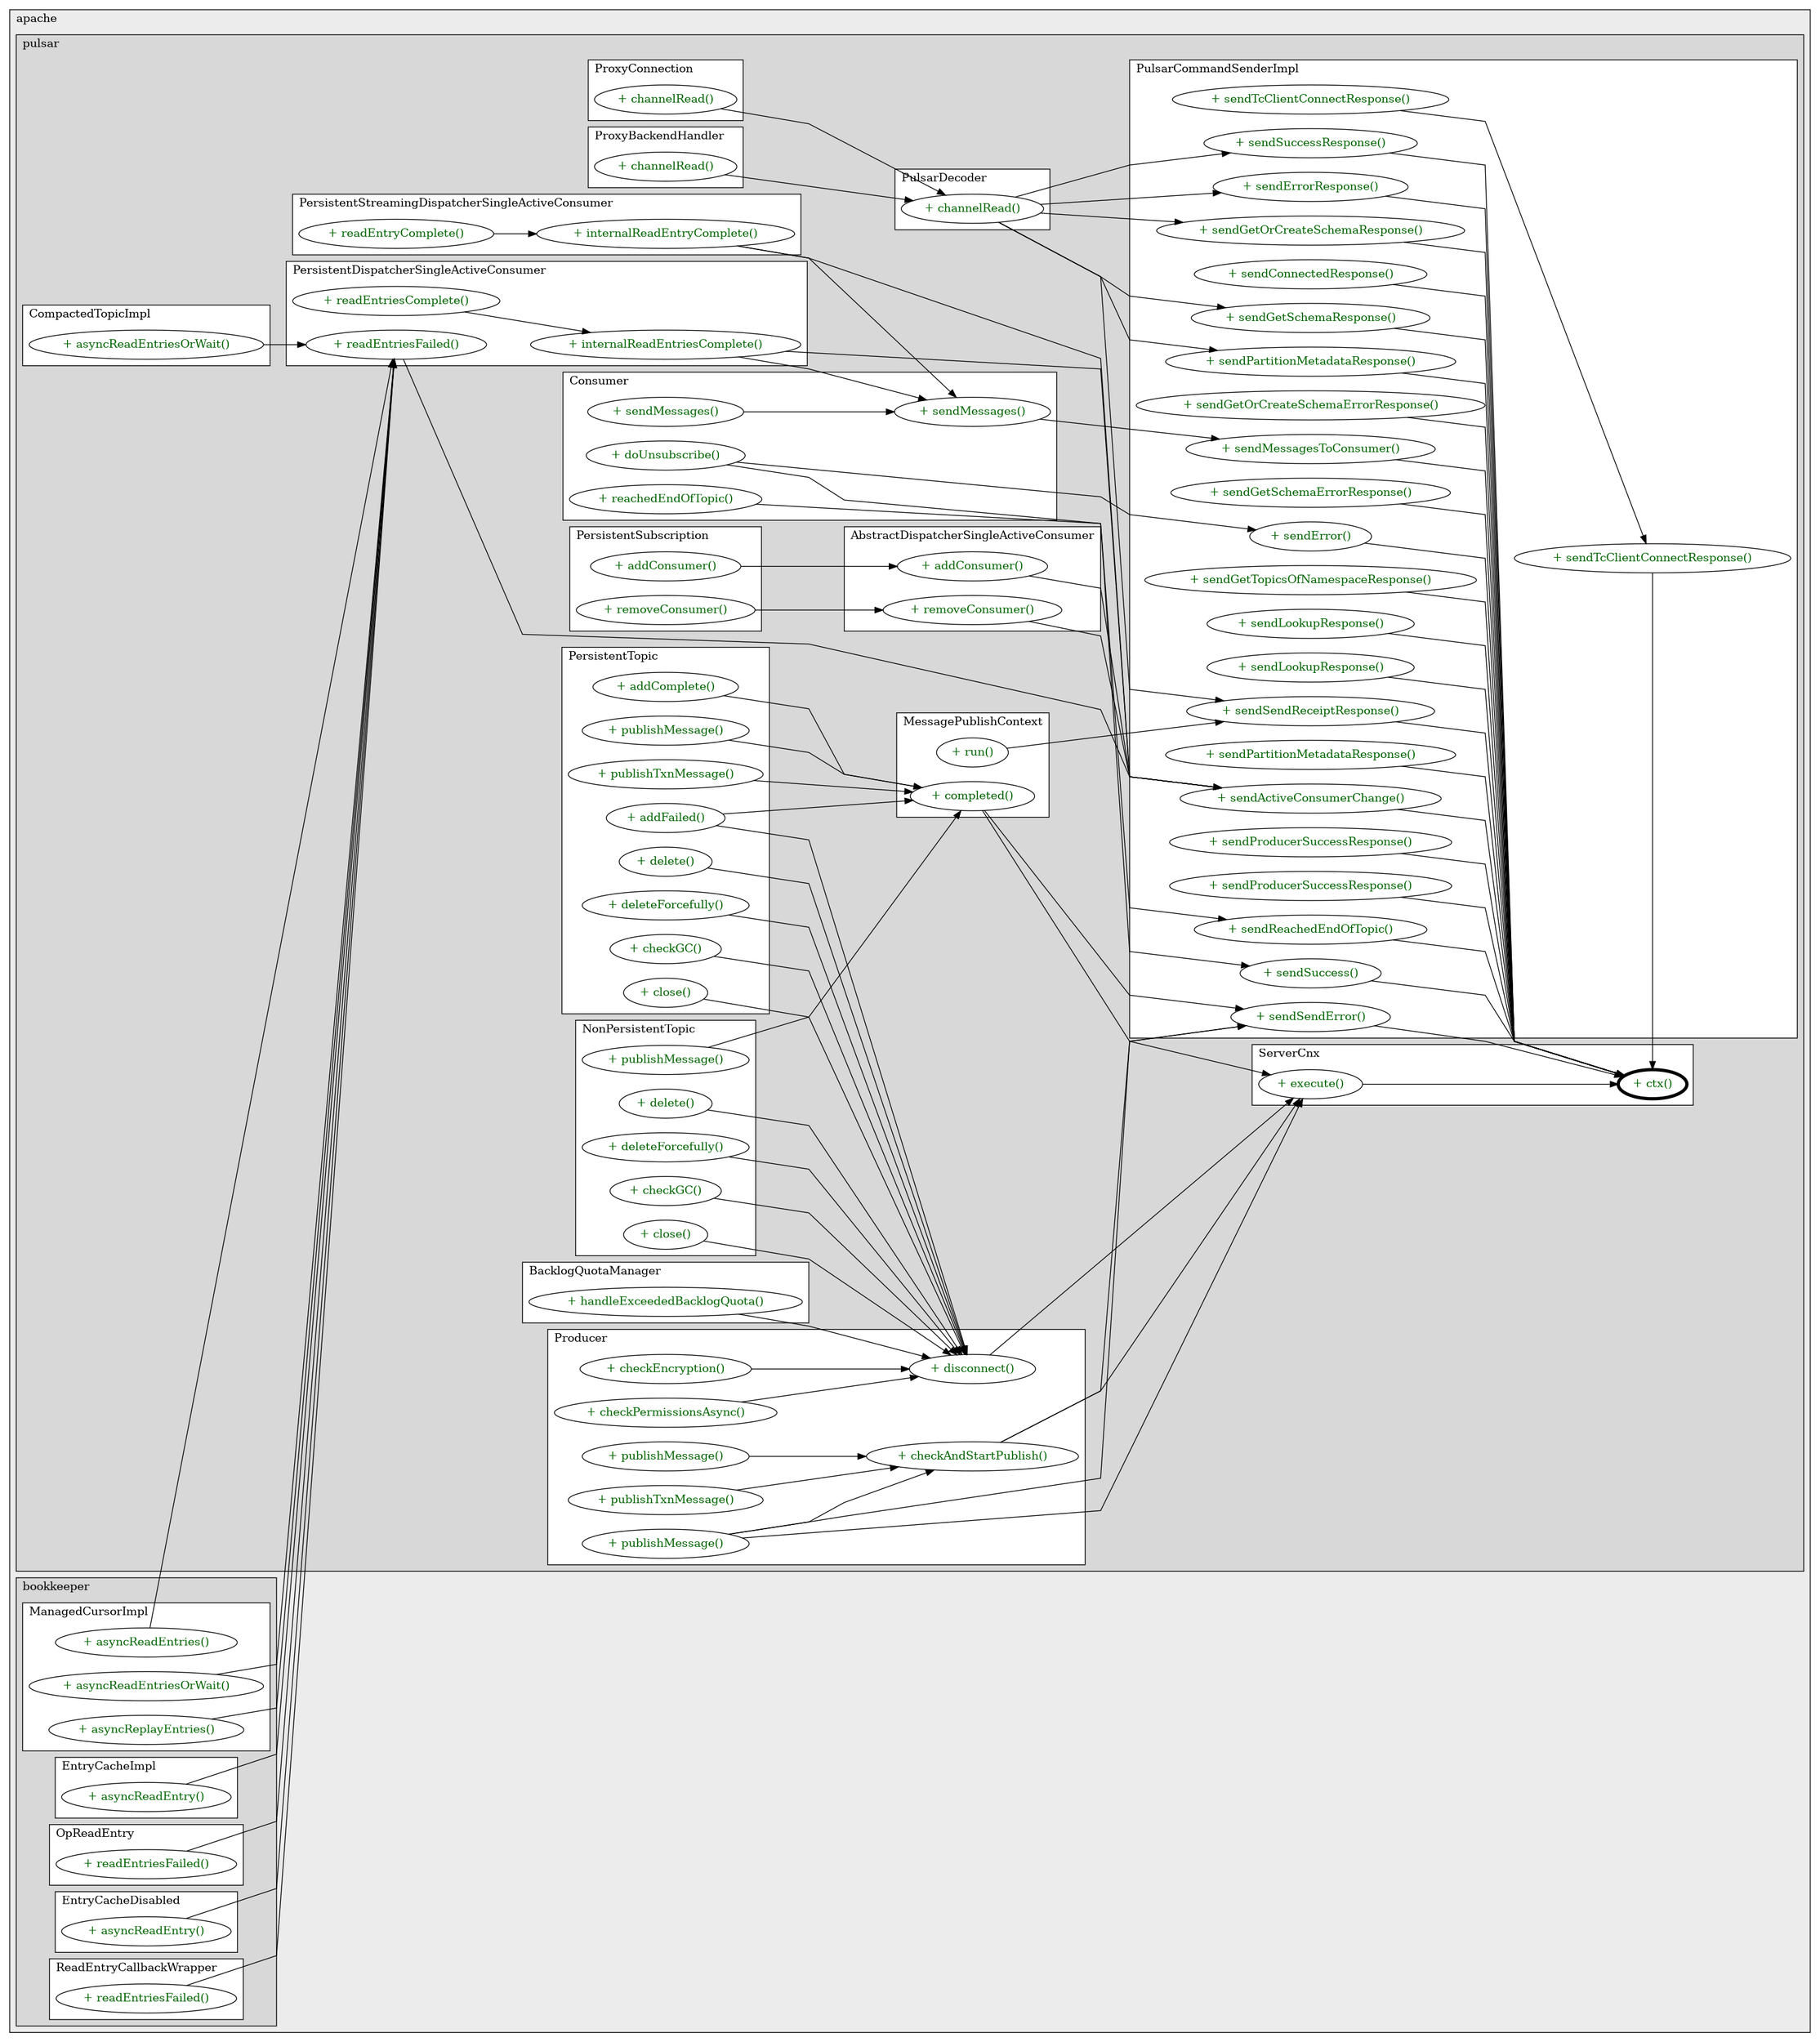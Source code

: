 @startuml

/' diagram meta data start
config=CallConfiguration;
{
  "rootMethod": "org.apache.pulsar.broker.service.ServerCnx#ctx()",
  "projectClassification": {
    "searchMode": "OpenProject", // OpenProject, AllProjects
    "includedProjects": "",
    "pathEndKeywords": "*.impl",
    "isClientPath": "",
    "isClientName": "",
    "isTestPath": "",
    "isTestName": "",
    "isMappingPath": "",
    "isMappingName": "",
    "isDataAccessPath": "",
    "isDataAccessName": "",
    "isDataStructurePath": "",
    "isDataStructureName": "",
    "isInterfaceStructuresPath": "",
    "isInterfaceStructuresName": "",
    "isEntryPointPath": "",
    "isEntryPointName": "",
    "treatFinalFieldsAsMandatory": false
  },
  "graphRestriction": {
    "classPackageExcludeFilter": "",
    "classPackageIncludeFilter": "",
    "classNameExcludeFilter": "",
    "classNameIncludeFilter": "",
    "methodNameExcludeFilter": "",
    "methodNameIncludeFilter": "",
    "removeByInheritance": "", // inheritance/annotation based filtering is done in a second step
    "removeByAnnotation": "",
    "removeByClassPackage": "", // cleanup the graph after inheritance/annotation based filtering is done
    "removeByClassName": "",
    "cutMappings": false,
    "cutEnum": true,
    "cutTests": true,
    "cutClient": true,
    "cutDataAccess": true,
    "cutInterfaceStructures": true,
    "cutDataStructures": true,
    "cutGetterAndSetter": true,
    "cutConstructors": true
  },
  "graphTraversal": {
    "forwardDepth": 3,
    "backwardDepth": 3,
    "classPackageExcludeFilter": "",
    "classPackageIncludeFilter": "",
    "classNameExcludeFilter": "",
    "classNameIncludeFilter": "",
    "methodNameExcludeFilter": "",
    "methodNameIncludeFilter": "",
    "hideMappings": false,
    "hideDataStructures": false,
    "hidePrivateMethods": true,
    "hideInterfaceCalls": true, // indirection: implementation -> interface (is hidden) -> implementation
    "onlyShowApplicationEntryPoints": false, // root node is included
    "useMethodCallsForStructureDiagram": "ForwardOnly" // ForwardOnly, BothDirections, No
  },
  "details": {
    "aggregation": "GroupByClass", // ByClass, GroupByClass, None
    "showMethodParametersTypes": false,
    "showMethodParametersNames": false,
    "showMethodReturnType": false,
    "showPackageLevels": 2,
    "showCallOrder": false,
    "edgeMode": "MethodsOnly", // TypesOnly, MethodsOnly, TypesAndMethods, MethodsAndDirectTypeUsage
    "showDetailedClassStructure": false
  },
  "rootClass": "org.apache.pulsar.broker.service.ServerCnx",
  "extensionCallbackMethod": "" // qualified.class.name#methodName - signature: public static String method(String)
}
diagram meta data end '/



digraph g {
    rankdir="LR"
    splines=polyline
    

'nodes 
subgraph cluster_1411517106 { 
   	label=apache
	labeljust=l
	fillcolor="#ececec"
	style=filled
   
   subgraph cluster_523310109 { 
   	label=pulsar
	labeljust=l
	fillcolor="#d8d8d8"
	style=filled
   
   subgraph cluster_1014604199 { 
   	label=PulsarDecoder
	labeljust=l
	fillcolor=white
	style=filled
   
   PulsarDecoder1070348832XXXchannelRead995363995[
	label="+ channelRead()"
	style=filled
	fillcolor=white
	tooltip="PulsarDecoder

null"
	fontcolor=darkgreen
];
} 

subgraph cluster_1224357303 { 
   	label=Consumer
	labeljust=l
	fillcolor=white
	style=filled
   
   Consumer1718290011XXXdoUnsubscribe3327612[
	label="+ doUnsubscribe()"
	style=filled
	fillcolor=white
	tooltip="Consumer

null"
	fontcolor=darkgreen
];

Consumer1718290011XXXreachedEndOfTopic0[
	label="+ reachedEndOfTopic()"
	style=filled
	fillcolor=white
	tooltip="Consumer

null"
	fontcolor=darkgreen
];

Consumer1718290011XXXsendMessages1093529996[
	label="+ sendMessages()"
	style=filled
	fillcolor=white
	tooltip="Consumer

&#10;  Dispatch a list of entries to the consumer. \<br/\>&#10;  \<b\>It is also responsible to release entries data and recycle entries object.\</b\>&#10; &#10;  @return a SendMessageInfo object that contains the detail of what was sent to consumer&#10; "
	fontcolor=darkgreen
];

Consumer1718290011XXXsendMessages1436037244[
	label="+ sendMessages()"
	style=filled
	fillcolor=white
	tooltip="Consumer

null"
	fontcolor=darkgreen
];
} 

subgraph cluster_1348467880 { 
   	label=NonPersistentTopic
	labeljust=l
	fillcolor=white
	style=filled
   
   NonPersistentTopic442146095XXXcheckGC0[
	label="+ checkGC()"
	style=filled
	fillcolor=white
	tooltip="NonPersistentTopic

null"
	fontcolor=darkgreen
];

NonPersistentTopic442146095XXXclose64711720[
	label="+ close()"
	style=filled
	fillcolor=white
	tooltip="NonPersistentTopic

&#10;  Close this topic - close all producers and subscriptions associated with this topic.&#10; &#10;  @param closeWithoutWaitingClientDisconnect don't wait for client disconnect and forcefully close managed-ledger&#10;  @return Completable future indicating completion of close operation&#10; "
	fontcolor=darkgreen
];

NonPersistentTopic442146095XXXdelete0[
	label="+ delete()"
	style=filled
	fillcolor=white
	tooltip="NonPersistentTopic

null"
	fontcolor=darkgreen
];

NonPersistentTopic442146095XXXdeleteForcefully0[
	label="+ deleteForcefully()"
	style=filled
	fillcolor=white
	tooltip="NonPersistentTopic

&#10;  Forcefully close all producers/consumers/replicators and deletes the topic.&#10; &#10;  @return&#10; "
	fontcolor=darkgreen
];

NonPersistentTopic442146095XXXpublishMessage991694241[
	label="+ publishMessage()"
	style=filled
	fillcolor=white
	tooltip="NonPersistentTopic

null"
	fontcolor=darkgreen
];
} 

subgraph cluster_1388282347 { 
   	label=ProxyBackendHandler
	labeljust=l
	fillcolor=white
	style=filled
   
   ProxyBackendHandler828483243XXXchannelRead995363995[
	label="+ channelRead()"
	style=filled
	fillcolor=white
	tooltip="ProxyBackendHandler

null"
	fontcolor=darkgreen
];
} 

subgraph cluster_1464767387 { 
   	label=CompactedTopicImpl
	labeljust=l
	fillcolor=white
	style=filled
   
   CompactedTopicImpl435643328XXXasyncReadEntriesOrWait2035996903[
	label="+ asyncReadEntriesOrWait()"
	style=filled
	fillcolor=white
	tooltip="CompactedTopicImpl

null"
	fontcolor=darkgreen
];
} 

subgraph cluster_1579858382 { 
   	label=PersistentStreamingDispatcherSingleActiveConsumer
	labeljust=l
	fillcolor=white
	style=filled
   
   PersistentStreamingDispatcherSingleActiveConsumer1101090806XXXinternalReadEntryComplete274903556[
	label="+ internalReadEntryComplete()"
	style=filled
	fillcolor=white
	tooltip="PersistentStreamingDispatcherSingleActiveConsumer

null"
	fontcolor=darkgreen
];

PersistentStreamingDispatcherSingleActiveConsumer1101090806XXXreadEntryComplete274903556[
	label="+ readEntryComplete()"
	style=filled
	fillcolor=white
	tooltip="PersistentStreamingDispatcherSingleActiveConsumer

&#10;  {@inheritDoc}&#10; "
	fontcolor=darkgreen
];
} 

subgraph cluster_1580024560 { 
   	label=PulsarCommandSenderImpl
	labeljust=l
	fillcolor=white
	style=filled
   
   PulsarCommandSenderImpl1718290011XXXsendActiveConsumerChange1260199624[
	label="+ sendActiveConsumerChange()"
	style=filled
	fillcolor=white
	tooltip="PulsarCommandSenderImpl

null"
	fontcolor=darkgreen
];

PulsarCommandSenderImpl1718290011XXXsendConnectedResponse515322732[
	label="+ sendConnectedResponse()"
	style=filled
	fillcolor=white
	tooltip="PulsarCommandSenderImpl

null"
	fontcolor=darkgreen
];

PulsarCommandSenderImpl1718290011XXXsendError1409089306[
	label="+ sendError()"
	style=filled
	fillcolor=white
	tooltip="PulsarCommandSenderImpl

null"
	fontcolor=darkgreen
];

PulsarCommandSenderImpl1718290011XXXsendErrorResponse1409089306[
	label="+ sendErrorResponse()"
	style=filled
	fillcolor=white
	tooltip="PulsarCommandSenderImpl

null"
	fontcolor=darkgreen
];

PulsarCommandSenderImpl1718290011XXXsendGetOrCreateSchemaErrorResponse1409089306[
	label="+ sendGetOrCreateSchemaErrorResponse()"
	style=filled
	fillcolor=white
	tooltip="PulsarCommandSenderImpl

null"
	fontcolor=darkgreen
];

PulsarCommandSenderImpl1718290011XXXsendGetOrCreateSchemaResponse955429095[
	label="+ sendGetOrCreateSchemaResponse()"
	style=filled
	fillcolor=white
	tooltip="PulsarCommandSenderImpl

null"
	fontcolor=darkgreen
];

PulsarCommandSenderImpl1718290011XXXsendGetSchemaErrorResponse1409089306[
	label="+ sendGetSchemaErrorResponse()"
	style=filled
	fillcolor=white
	tooltip="PulsarCommandSenderImpl

null"
	fontcolor=darkgreen
];

PulsarCommandSenderImpl1718290011XXXsendGetSchemaResponse1552850436[
	label="+ sendGetSchemaResponse()"
	style=filled
	fillcolor=white
	tooltip="PulsarCommandSenderImpl

null"
	fontcolor=darkgreen
];

PulsarCommandSenderImpl1718290011XXXsendGetTopicsOfNamespaceResponse1537759199[
	label="+ sendGetTopicsOfNamespaceResponse()"
	style=filled
	fillcolor=white
	tooltip="PulsarCommandSenderImpl

null"
	fontcolor=darkgreen
];

PulsarCommandSenderImpl1718290011XXXsendLookupResponse1828102398[
	label="+ sendLookupResponse()"
	style=filled
	fillcolor=white
	tooltip="PulsarCommandSenderImpl

null"
	fontcolor=darkgreen
];

PulsarCommandSenderImpl1718290011XXXsendLookupResponse1848351622[
	label="+ sendLookupResponse()"
	style=filled
	fillcolor=white
	tooltip="PulsarCommandSenderImpl

null"
	fontcolor=darkgreen
];

PulsarCommandSenderImpl1718290011XXXsendMessagesToConsumer1208411256[
	label="+ sendMessagesToConsumer()"
	style=filled
	fillcolor=white
	tooltip="PulsarCommandSenderImpl

null"
	fontcolor=darkgreen
];

PulsarCommandSenderImpl1718290011XXXsendPartitionMetadataResponse1204774241[
	label="+ sendPartitionMetadataResponse()"
	style=filled
	fillcolor=white
	tooltip="PulsarCommandSenderImpl

null"
	fontcolor=darkgreen
];

PulsarCommandSenderImpl1718290011XXXsendPartitionMetadataResponse1848351622[
	label="+ sendPartitionMetadataResponse()"
	style=filled
	fillcolor=white
	tooltip="PulsarCommandSenderImpl

null"
	fontcolor=darkgreen
];

PulsarCommandSenderImpl1718290011XXXsendProducerSuccessResponse480552168[
	label="+ sendProducerSuccessResponse()"
	style=filled
	fillcolor=white
	tooltip="PulsarCommandSenderImpl

null"
	fontcolor=darkgreen
];

PulsarCommandSenderImpl1718290011XXXsendProducerSuccessResponse947897250[
	label="+ sendProducerSuccessResponse()"
	style=filled
	fillcolor=white
	tooltip="PulsarCommandSenderImpl

null"
	fontcolor=darkgreen
];

PulsarCommandSenderImpl1718290011XXXsendReachedEndOfTopic3327612[
	label="+ sendReachedEndOfTopic()"
	style=filled
	fillcolor=white
	tooltip="PulsarCommandSenderImpl

null"
	fontcolor=darkgreen
];

PulsarCommandSenderImpl1718290011XXXsendSendError714559530[
	label="+ sendSendError()"
	style=filled
	fillcolor=white
	tooltip="PulsarCommandSenderImpl

null"
	fontcolor=darkgreen
];

PulsarCommandSenderImpl1718290011XXXsendSendReceiptResponse61252156[
	label="+ sendSendReceiptResponse()"
	style=filled
	fillcolor=white
	tooltip="PulsarCommandSenderImpl

null"
	fontcolor=darkgreen
];

PulsarCommandSenderImpl1718290011XXXsendSuccess3327612[
	label="+ sendSuccess()"
	style=filled
	fillcolor=white
	tooltip="PulsarCommandSenderImpl

null"
	fontcolor=darkgreen
];

PulsarCommandSenderImpl1718290011XXXsendSuccessResponse3327612[
	label="+ sendSuccessResponse()"
	style=filled
	fillcolor=white
	tooltip="PulsarCommandSenderImpl

null"
	fontcolor=darkgreen
];

PulsarCommandSenderImpl1718290011XXXsendTcClientConnectResponse1409089306[
	label="+ sendTcClientConnectResponse()"
	style=filled
	fillcolor=white
	tooltip="PulsarCommandSenderImpl

null"
	fontcolor=darkgreen
];

PulsarCommandSenderImpl1718290011XXXsendTcClientConnectResponse3327612[
	label="+ sendTcClientConnectResponse()"
	style=filled
	fillcolor=white
	tooltip="PulsarCommandSenderImpl

null"
	fontcolor=darkgreen
];
} 

subgraph cluster_1660348955 { 
   	label=Producer
	labeljust=l
	fillcolor=white
	style=filled
   
   Producer1718290011XXXcheckAndStartPublish1302195195[
	label="+ checkAndStartPublish()"
	style=filled
	fillcolor=white
	tooltip="Producer

null"
	fontcolor=darkgreen
];

Producer1718290011XXXcheckEncryption0[
	label="+ checkEncryption()"
	style=filled
	fillcolor=white
	tooltip="Producer

null"
	fontcolor=darkgreen
];

Producer1718290011XXXcheckPermissionsAsync0[
	label="+ checkPermissionsAsync()"
	style=filled
	fillcolor=white
	tooltip="Producer

null"
	fontcolor=darkgreen
];

Producer1718290011XXXdisconnect0[
	label="+ disconnect()"
	style=filled
	fillcolor=white
	tooltip="Producer

&#10;  It closes the producer from server-side and sends command to client to disconnect producer from existing&#10;  connection without closing that connection.&#10; &#10;  @return Completable future indicating completion of producer close&#10; "
	fontcolor=darkgreen
];

Producer1718290011XXXpublishMessage1309573701[
	label="+ publishMessage()"
	style=filled
	fillcolor=white
	tooltip="Producer

null"
	fontcolor=darkgreen
];

Producer1718290011XXXpublishMessage1717589301[
	label="+ publishMessage()"
	style=filled
	fillcolor=white
	tooltip="Producer

null"
	fontcolor=darkgreen
];

Producer1718290011XXXpublishTxnMessage617694510[
	label="+ publishTxnMessage()"
	style=filled
	fillcolor=white
	tooltip="Producer

null"
	fontcolor=darkgreen
];
} 

subgraph cluster_1975659038 { 
   	label=MessagePublishContext
	labeljust=l
	fillcolor=white
	style=filled
   
   MessagePublishContext1660348955XXXcompleted1453117839[
	label="+ completed()"
	style=filled
	fillcolor=white
	tooltip="MessagePublishContext

&#10;  Executed from managed ledger thread when the message is persisted.&#10; "
	fontcolor=darkgreen
];

MessagePublishContext1660348955XXXrun0[
	label="+ run()"
	style=filled
	fillcolor=white
	tooltip="MessagePublishContext

&#10;  Executed from I/O thread when sending receipt back to client.&#10; "
	fontcolor=darkgreen
];
} 

subgraph cluster_2022822952 { 
   	label=PersistentSubscription
	labeljust=l
	fillcolor=white
	style=filled
   
   PersistentSubscription1101090806XXXaddConsumer503125994[
	label="+ addConsumer()"
	style=filled
	fillcolor=white
	tooltip="PersistentSubscription

null"
	fontcolor=darkgreen
];

PersistentSubscription1101090806XXXremoveConsumer1221979358[
	label="+ removeConsumer()"
	style=filled
	fillcolor=white
	tooltip="PersistentSubscription

null"
	fontcolor=darkgreen
];
} 

subgraph cluster_300981562 { 
   	label=PersistentDispatcherSingleActiveConsumer
	labeljust=l
	fillcolor=white
	style=filled
   
   PersistentDispatcherSingleActiveConsumer1101090806XXXinternalReadEntriesComplete1160535363[
	label="+ internalReadEntriesComplete()"
	style=filled
	fillcolor=white
	tooltip="PersistentDispatcherSingleActiveConsumer

null"
	fontcolor=darkgreen
];

PersistentDispatcherSingleActiveConsumer1101090806XXXreadEntriesComplete1160535363[
	label="+ readEntriesComplete()"
	style=filled
	fillcolor=white
	tooltip="PersistentDispatcherSingleActiveConsumer

null"
	fontcolor=darkgreen
];

PersistentDispatcherSingleActiveConsumer1101090806XXXreadEntriesFailed715383354[
	label="+ readEntriesFailed()"
	style=filled
	fillcolor=white
	tooltip="PersistentDispatcherSingleActiveConsumer

null"
	fontcolor=darkgreen
];
} 

subgraph cluster_359057108 { 
   	label=PersistentTopic
	labeljust=l
	fillcolor=white
	style=filled
   
   PersistentTopic1101090806XXXaddComplete1491430175[
	label="+ addComplete()"
	style=filled
	fillcolor=white
	tooltip="PersistentTopic

null"
	fontcolor=darkgreen
];

PersistentTopic1101090806XXXaddFailed715383354[
	label="+ addFailed()"
	style=filled
	fillcolor=white
	tooltip="PersistentTopic

null"
	fontcolor=darkgreen
];

PersistentTopic1101090806XXXcheckGC0[
	label="+ checkGC()"
	style=filled
	fillcolor=white
	tooltip="PersistentTopic

null"
	fontcolor=darkgreen
];

PersistentTopic1101090806XXXclose64711720[
	label="+ close()"
	style=filled
	fillcolor=white
	tooltip="PersistentTopic

&#10;  Close this topic - close all producers and subscriptions associated with this topic.&#10; &#10;  @param closeWithoutWaitingClientDisconnect don't wait for client disconnect and forcefully close managed-ledger&#10;  @return Completable future indicating completion of close operation&#10; "
	fontcolor=darkgreen
];

PersistentTopic1101090806XXXdelete0[
	label="+ delete()"
	style=filled
	fillcolor=white
	tooltip="PersistentTopic

&#10;  Delete the managed ledger associated with this topic.&#10; &#10;  @return Completable future indicating completion of delete operation Completed exceptionally with:&#10;  IllegalStateException if topic is still active ManagedLedgerException if ledger delete operation fails&#10; "
	fontcolor=darkgreen
];

PersistentTopic1101090806XXXdeleteForcefully0[
	label="+ deleteForcefully()"
	style=filled
	fillcolor=white
	tooltip="PersistentTopic

&#10;  Forcefully close all producers/consumers/replicators and deletes the topic. this function is used when local&#10;  cluster is removed from global-namespace replication list. Because broker doesn't allow lookup if local cluster&#10;  is not part of replication cluster list.&#10; &#10;  @return&#10; "
	fontcolor=darkgreen
];

PersistentTopic1101090806XXXpublishMessage991694241[
	label="+ publishMessage()"
	style=filled
	fillcolor=white
	tooltip="PersistentTopic

null"
	fontcolor=darkgreen
];

PersistentTopic1101090806XXXpublishTxnMessage483951322[
	label="+ publishTxnMessage()"
	style=filled
	fillcolor=white
	tooltip="PersistentTopic

&#10;  Publish Transaction message to this Topic's TransactionBuffer.&#10; &#10;  @param txnID Transaction Id&#10;  @param headersAndPayload Message data&#10;  @param publishContextPublish context&#10; "
	fontcolor=darkgreen
];
} 

subgraph cluster_56109951 { 
   	label=BacklogQuotaManager
	labeljust=l
	fillcolor=white
	style=filled
   
   BacklogQuotaManager1718290011XXXhandleExceededBacklogQuota1796186035[
	label="+ handleExceededBacklogQuota()"
	style=filled
	fillcolor=white
	tooltip="BacklogQuotaManager

&#10;  Handle exceeded size backlog by using policies set in the zookeeper for given topic.&#10; &#10;  @param persistentTopic Topic on which backlog has been exceeded&#10; "
	fontcolor=darkgreen
];
} 

subgraph cluster_923169591 { 
   	label=ServerCnx
	labeljust=l
	fillcolor=white
	style=filled
   
   ServerCnx1718290011XXXctx0[
	label="+ ctx()"
	style=filled
	fillcolor=white
	tooltip="ServerCnx

null"
	penwidth=4
	fontcolor=darkgreen
];

ServerCnx1718290011XXXexecute894056253[
	label="+ execute()"
	style=filled
	fillcolor=white
	tooltip="ServerCnx

null"
	fontcolor=darkgreen
];
} 

subgraph cluster_939167584 { 
   	label=AbstractDispatcherSingleActiveConsumer
	labeljust=l
	fillcolor=white
	style=filled
   
   AbstractDispatcherSingleActiveConsumer1718290011XXXaddConsumer503125994[
	label="+ addConsumer()"
	style=filled
	fillcolor=white
	tooltip="AbstractDispatcherSingleActiveConsumer

null"
	fontcolor=darkgreen
];

AbstractDispatcherSingleActiveConsumer1718290011XXXremoveConsumer503125994[
	label="+ removeConsumer()"
	style=filled
	fillcolor=white
	tooltip="AbstractDispatcherSingleActiveConsumer

null"
	fontcolor=darkgreen
];
} 

subgraph cluster_961973220 { 
   	label=ProxyConnection
	labeljust=l
	fillcolor=white
	style=filled
   
   ProxyConnection79518146XXXchannelRead995363995[
	label="+ channelRead()"
	style=filled
	fillcolor=white
	tooltip="ProxyConnection

null"
	fontcolor=darkgreen
];
} 
} 

subgraph cluster_91979707 { 
   	label=bookkeeper
	labeljust=l
	fillcolor="#d8d8d8"
	style=filled
   
   subgraph cluster_1810717276 { 
   	label=ManagedCursorImpl
	labeljust=l
	fillcolor=white
	style=filled
   
   ManagedCursorImpl997059435XXXasyncReadEntries1425431748[
	label="+ asyncReadEntries()"
	style=filled
	fillcolor=white
	tooltip="ManagedCursorImpl

&#10;  Asynchronously read entries from the ManagedLedger.&#10; &#10;  @param numberOfEntriesToRead maximum number of entries to return&#10;  @param maxSizeBytes max size in bytes of the entries to return&#10;  @param callback callback object&#10;  @param ctx opaque context&#10;  @param maxPosition max position can read&#10; "
	fontcolor=darkgreen
];

ManagedCursorImpl997059435XXXasyncReadEntriesOrWait1425431748[
	label="+ asyncReadEntriesOrWait()"
	style=filled
	fillcolor=white
	tooltip="ManagedCursorImpl

&#10;  Asynchronously read entries from the ManagedLedger, up to the specified number and size.&#10; &#10;  \<p/\>If no entries are available, the callback will not be triggered. Instead it will be registered to wait until&#10;  a new message will be persisted into the managed ledger&#10; &#10;  @see #readEntriesOrWait(int, long)&#10;  @param maxEntries&#10; maximum number of entries to return&#10;  @param maxSizeBytes&#10; max size in bytes of the entries to return&#10;  @param callback&#10; callback object&#10;  @param ctx&#10; opaque context&#10;  @param maxPosition&#10; max position can read&#10; "
	fontcolor=darkgreen
];

ManagedCursorImpl997059435XXXasyncReplayEntries1799849047[
	label="+ asyncReplayEntries()"
	style=filled
	fillcolor=white
	tooltip="ManagedCursorImpl

&#10;  Read the specified set of positions from ManagedLedger.&#10; &#10;  @param positions&#10; set of positions to read&#10;  @param callback&#10; callback object returning the list of entries&#10;  @param ctx&#10; opaque context&#10;  @param sortEntries&#10; callback with sorted entry list.&#10;  @return skipped positions&#10;  set of positions which are already deleted/acknowledged and skipped while replaying them&#10; "
	fontcolor=darkgreen
];
} 

subgraph cluster_241557257 { 
   	label=EntryCacheImpl
	labeljust=l
	fillcolor=white
	style=filled
   
   EntryCacheImpl997059435XXXasyncReadEntry2057241960[
	label="+ asyncReadEntry()"
	style=filled
	fillcolor=white
	tooltip="EntryCacheImpl

&#10;  Read entries from the cache or from bookkeeper.&#10; &#10;  \<p/\>Get the entry data either from cache or bookkeeper and mixes up the results in a single list.&#10; &#10;  @param lh&#10; the ledger handle&#10;  @param firstEntry&#10; the first entry to read (inclusive)&#10;  @param lastEntry&#10; the last entry to read (inclusive)&#10;  @param isSlowestReader&#10; whether the reader cursor is the most far behind in the stream&#10;  @param callback&#10; the callback object that will be notified when read is done&#10;  @param ctx&#10; the context object&#10; "
	fontcolor=darkgreen
];
} 

subgraph cluster_258299998 { 
   	label=OpReadEntry
	labeljust=l
	fillcolor=white
	style=filled
   
   OpReadEntry997059435XXXreadEntriesFailed715383354[
	label="+ readEntriesFailed()"
	style=filled
	fillcolor=white
	tooltip="OpReadEntry

null"
	fontcolor=darkgreen
];
} 

subgraph cluster_277434614 { 
   	label=EntryCacheDisabled
	labeljust=l
	fillcolor=white
	style=filled
   
   EntryCacheDisabled1071447588XXXasyncReadEntry2057241960[
	label="+ asyncReadEntry()"
	style=filled
	fillcolor=white
	tooltip="EntryCacheDisabled

&#10;  Read entries from the cache or from bookkeeper.&#10; &#10;  \<p/\>Get the entry data either from cache or bookkeeper and mixes up the results in a single list.&#10; &#10;  @param lh&#10; the ledger handle&#10;  @param firstEntry&#10; the first entry to read (inclusive)&#10;  @param lastEntry&#10; the last entry to read (inclusive)&#10;  @param isSlowestReader&#10; whether the reader cursor is the most far behind in the stream&#10;  @param callback&#10; the callback object that will be notified when read is done&#10;  @param ctx&#10; the context object&#10; "
	fontcolor=darkgreen
];
} 

subgraph cluster_936928591 { 
   	label=ReadEntryCallbackWrapper
	labeljust=l
	fillcolor=white
	style=filled
   
   ReadEntryCallbackWrapper2079345937XXXreadEntriesFailed715383354[
	label="+ readEntriesFailed()"
	style=filled
	fillcolor=white
	tooltip="ReadEntryCallbackWrapper

null"
	fontcolor=darkgreen
];
} 
} 
} 

'edges    
AbstractDispatcherSingleActiveConsumer1718290011XXXaddConsumer503125994 -> PulsarCommandSenderImpl1718290011XXXsendActiveConsumerChange1260199624;
AbstractDispatcherSingleActiveConsumer1718290011XXXremoveConsumer503125994 -> PulsarCommandSenderImpl1718290011XXXsendActiveConsumerChange1260199624;
BacklogQuotaManager1718290011XXXhandleExceededBacklogQuota1796186035 -> Producer1718290011XXXdisconnect0;
CompactedTopicImpl435643328XXXasyncReadEntriesOrWait2035996903 -> PersistentDispatcherSingleActiveConsumer1101090806XXXreadEntriesFailed715383354;
Consumer1718290011XXXdoUnsubscribe3327612 -> PulsarCommandSenderImpl1718290011XXXsendError1409089306;
Consumer1718290011XXXdoUnsubscribe3327612 -> PulsarCommandSenderImpl1718290011XXXsendSuccess3327612;
Consumer1718290011XXXreachedEndOfTopic0 -> PulsarCommandSenderImpl1718290011XXXsendReachedEndOfTopic3327612;
Consumer1718290011XXXsendMessages1093529996 -> PulsarCommandSenderImpl1718290011XXXsendMessagesToConsumer1208411256;
Consumer1718290011XXXsendMessages1436037244 -> Consumer1718290011XXXsendMessages1093529996;
EntryCacheDisabled1071447588XXXasyncReadEntry2057241960 -> PersistentDispatcherSingleActiveConsumer1101090806XXXreadEntriesFailed715383354;
EntryCacheImpl997059435XXXasyncReadEntry2057241960 -> PersistentDispatcherSingleActiveConsumer1101090806XXXreadEntriesFailed715383354;
ManagedCursorImpl997059435XXXasyncReadEntries1425431748 -> PersistentDispatcherSingleActiveConsumer1101090806XXXreadEntriesFailed715383354;
ManagedCursorImpl997059435XXXasyncReadEntriesOrWait1425431748 -> PersistentDispatcherSingleActiveConsumer1101090806XXXreadEntriesFailed715383354;
ManagedCursorImpl997059435XXXasyncReplayEntries1799849047 -> PersistentDispatcherSingleActiveConsumer1101090806XXXreadEntriesFailed715383354;
MessagePublishContext1660348955XXXcompleted1453117839 -> PulsarCommandSenderImpl1718290011XXXsendSendError714559530;
MessagePublishContext1660348955XXXcompleted1453117839 -> ServerCnx1718290011XXXexecute894056253;
MessagePublishContext1660348955XXXrun0 -> PulsarCommandSenderImpl1718290011XXXsendSendReceiptResponse61252156;
NonPersistentTopic442146095XXXcheckGC0 -> Producer1718290011XXXdisconnect0;
NonPersistentTopic442146095XXXclose64711720 -> Producer1718290011XXXdisconnect0;
NonPersistentTopic442146095XXXdelete0 -> Producer1718290011XXXdisconnect0;
NonPersistentTopic442146095XXXdeleteForcefully0 -> Producer1718290011XXXdisconnect0;
NonPersistentTopic442146095XXXpublishMessage991694241 -> MessagePublishContext1660348955XXXcompleted1453117839;
OpReadEntry997059435XXXreadEntriesFailed715383354 -> PersistentDispatcherSingleActiveConsumer1101090806XXXreadEntriesFailed715383354;
PersistentDispatcherSingleActiveConsumer1101090806XXXinternalReadEntriesComplete1160535363 -> Consumer1718290011XXXsendMessages1093529996;
PersistentDispatcherSingleActiveConsumer1101090806XXXinternalReadEntriesComplete1160535363 -> PulsarCommandSenderImpl1718290011XXXsendActiveConsumerChange1260199624;
PersistentDispatcherSingleActiveConsumer1101090806XXXreadEntriesComplete1160535363 -> PersistentDispatcherSingleActiveConsumer1101090806XXXinternalReadEntriesComplete1160535363;
PersistentDispatcherSingleActiveConsumer1101090806XXXreadEntriesFailed715383354 -> PulsarCommandSenderImpl1718290011XXXsendActiveConsumerChange1260199624;
PersistentStreamingDispatcherSingleActiveConsumer1101090806XXXinternalReadEntryComplete274903556 -> Consumer1718290011XXXsendMessages1093529996;
PersistentStreamingDispatcherSingleActiveConsumer1101090806XXXinternalReadEntryComplete274903556 -> PulsarCommandSenderImpl1718290011XXXsendActiveConsumerChange1260199624;
PersistentStreamingDispatcherSingleActiveConsumer1101090806XXXreadEntryComplete274903556 -> PersistentStreamingDispatcherSingleActiveConsumer1101090806XXXinternalReadEntryComplete274903556;
PersistentSubscription1101090806XXXaddConsumer503125994 -> AbstractDispatcherSingleActiveConsumer1718290011XXXaddConsumer503125994;
PersistentSubscription1101090806XXXremoveConsumer1221979358 -> AbstractDispatcherSingleActiveConsumer1718290011XXXremoveConsumer503125994;
PersistentTopic1101090806XXXaddComplete1491430175 -> MessagePublishContext1660348955XXXcompleted1453117839;
PersistentTopic1101090806XXXaddFailed715383354 -> MessagePublishContext1660348955XXXcompleted1453117839;
PersistentTopic1101090806XXXaddFailed715383354 -> Producer1718290011XXXdisconnect0;
PersistentTopic1101090806XXXcheckGC0 -> Producer1718290011XXXdisconnect0;
PersistentTopic1101090806XXXclose64711720 -> Producer1718290011XXXdisconnect0;
PersistentTopic1101090806XXXdelete0 -> Producer1718290011XXXdisconnect0;
PersistentTopic1101090806XXXdeleteForcefully0 -> Producer1718290011XXXdisconnect0;
PersistentTopic1101090806XXXpublishMessage991694241 -> MessagePublishContext1660348955XXXcompleted1453117839;
PersistentTopic1101090806XXXpublishTxnMessage483951322 -> MessagePublishContext1660348955XXXcompleted1453117839;
Producer1718290011XXXcheckAndStartPublish1302195195 -> PulsarCommandSenderImpl1718290011XXXsendSendError714559530;
Producer1718290011XXXcheckAndStartPublish1302195195 -> ServerCnx1718290011XXXexecute894056253;
Producer1718290011XXXcheckEncryption0 -> Producer1718290011XXXdisconnect0;
Producer1718290011XXXcheckPermissionsAsync0 -> Producer1718290011XXXdisconnect0;
Producer1718290011XXXdisconnect0 -> ServerCnx1718290011XXXexecute894056253;
Producer1718290011XXXpublishMessage1309573701 -> Producer1718290011XXXcheckAndStartPublish1302195195;
Producer1718290011XXXpublishMessage1717589301 -> Producer1718290011XXXcheckAndStartPublish1302195195;
Producer1718290011XXXpublishMessage1717589301 -> PulsarCommandSenderImpl1718290011XXXsendSendError714559530;
Producer1718290011XXXpublishMessage1717589301 -> ServerCnx1718290011XXXexecute894056253;
Producer1718290011XXXpublishTxnMessage617694510 -> Producer1718290011XXXcheckAndStartPublish1302195195;
ProxyBackendHandler828483243XXXchannelRead995363995 -> PulsarDecoder1070348832XXXchannelRead995363995;
ProxyConnection79518146XXXchannelRead995363995 -> PulsarDecoder1070348832XXXchannelRead995363995;
PulsarCommandSenderImpl1718290011XXXsendActiveConsumerChange1260199624 -> ServerCnx1718290011XXXctx0;
PulsarCommandSenderImpl1718290011XXXsendConnectedResponse515322732 -> ServerCnx1718290011XXXctx0;
PulsarCommandSenderImpl1718290011XXXsendError1409089306 -> ServerCnx1718290011XXXctx0;
PulsarCommandSenderImpl1718290011XXXsendErrorResponse1409089306 -> ServerCnx1718290011XXXctx0;
PulsarCommandSenderImpl1718290011XXXsendGetOrCreateSchemaErrorResponse1409089306 -> ServerCnx1718290011XXXctx0;
PulsarCommandSenderImpl1718290011XXXsendGetOrCreateSchemaResponse955429095 -> ServerCnx1718290011XXXctx0;
PulsarCommandSenderImpl1718290011XXXsendGetSchemaErrorResponse1409089306 -> ServerCnx1718290011XXXctx0;
PulsarCommandSenderImpl1718290011XXXsendGetSchemaResponse1552850436 -> ServerCnx1718290011XXXctx0;
PulsarCommandSenderImpl1718290011XXXsendGetTopicsOfNamespaceResponse1537759199 -> ServerCnx1718290011XXXctx0;
PulsarCommandSenderImpl1718290011XXXsendLookupResponse1828102398 -> ServerCnx1718290011XXXctx0;
PulsarCommandSenderImpl1718290011XXXsendLookupResponse1848351622 -> ServerCnx1718290011XXXctx0;
PulsarCommandSenderImpl1718290011XXXsendMessagesToConsumer1208411256 -> ServerCnx1718290011XXXctx0;
PulsarCommandSenderImpl1718290011XXXsendPartitionMetadataResponse1204774241 -> ServerCnx1718290011XXXctx0;
PulsarCommandSenderImpl1718290011XXXsendPartitionMetadataResponse1848351622 -> ServerCnx1718290011XXXctx0;
PulsarCommandSenderImpl1718290011XXXsendProducerSuccessResponse480552168 -> ServerCnx1718290011XXXctx0;
PulsarCommandSenderImpl1718290011XXXsendProducerSuccessResponse947897250 -> ServerCnx1718290011XXXctx0;
PulsarCommandSenderImpl1718290011XXXsendReachedEndOfTopic3327612 -> ServerCnx1718290011XXXctx0;
PulsarCommandSenderImpl1718290011XXXsendSendError714559530 -> ServerCnx1718290011XXXctx0;
PulsarCommandSenderImpl1718290011XXXsendSendReceiptResponse61252156 -> ServerCnx1718290011XXXctx0;
PulsarCommandSenderImpl1718290011XXXsendSuccess3327612 -> ServerCnx1718290011XXXctx0;
PulsarCommandSenderImpl1718290011XXXsendSuccessResponse3327612 -> ServerCnx1718290011XXXctx0;
PulsarCommandSenderImpl1718290011XXXsendTcClientConnectResponse1409089306 -> ServerCnx1718290011XXXctx0;
PulsarCommandSenderImpl1718290011XXXsendTcClientConnectResponse3327612 -> PulsarCommandSenderImpl1718290011XXXsendTcClientConnectResponse1409089306;
PulsarDecoder1070348832XXXchannelRead995363995 -> PulsarCommandSenderImpl1718290011XXXsendErrorResponse1409089306;
PulsarDecoder1070348832XXXchannelRead995363995 -> PulsarCommandSenderImpl1718290011XXXsendGetOrCreateSchemaResponse955429095;
PulsarDecoder1070348832XXXchannelRead995363995 -> PulsarCommandSenderImpl1718290011XXXsendGetSchemaResponse1552850436;
PulsarDecoder1070348832XXXchannelRead995363995 -> PulsarCommandSenderImpl1718290011XXXsendPartitionMetadataResponse1848351622;
PulsarDecoder1070348832XXXchannelRead995363995 -> PulsarCommandSenderImpl1718290011XXXsendSendReceiptResponse61252156;
PulsarDecoder1070348832XXXchannelRead995363995 -> PulsarCommandSenderImpl1718290011XXXsendSuccessResponse3327612;
ReadEntryCallbackWrapper2079345937XXXreadEntriesFailed715383354 -> PersistentDispatcherSingleActiveConsumer1101090806XXXreadEntriesFailed715383354;
ServerCnx1718290011XXXexecute894056253 -> ServerCnx1718290011XXXctx0;
    
}
@enduml